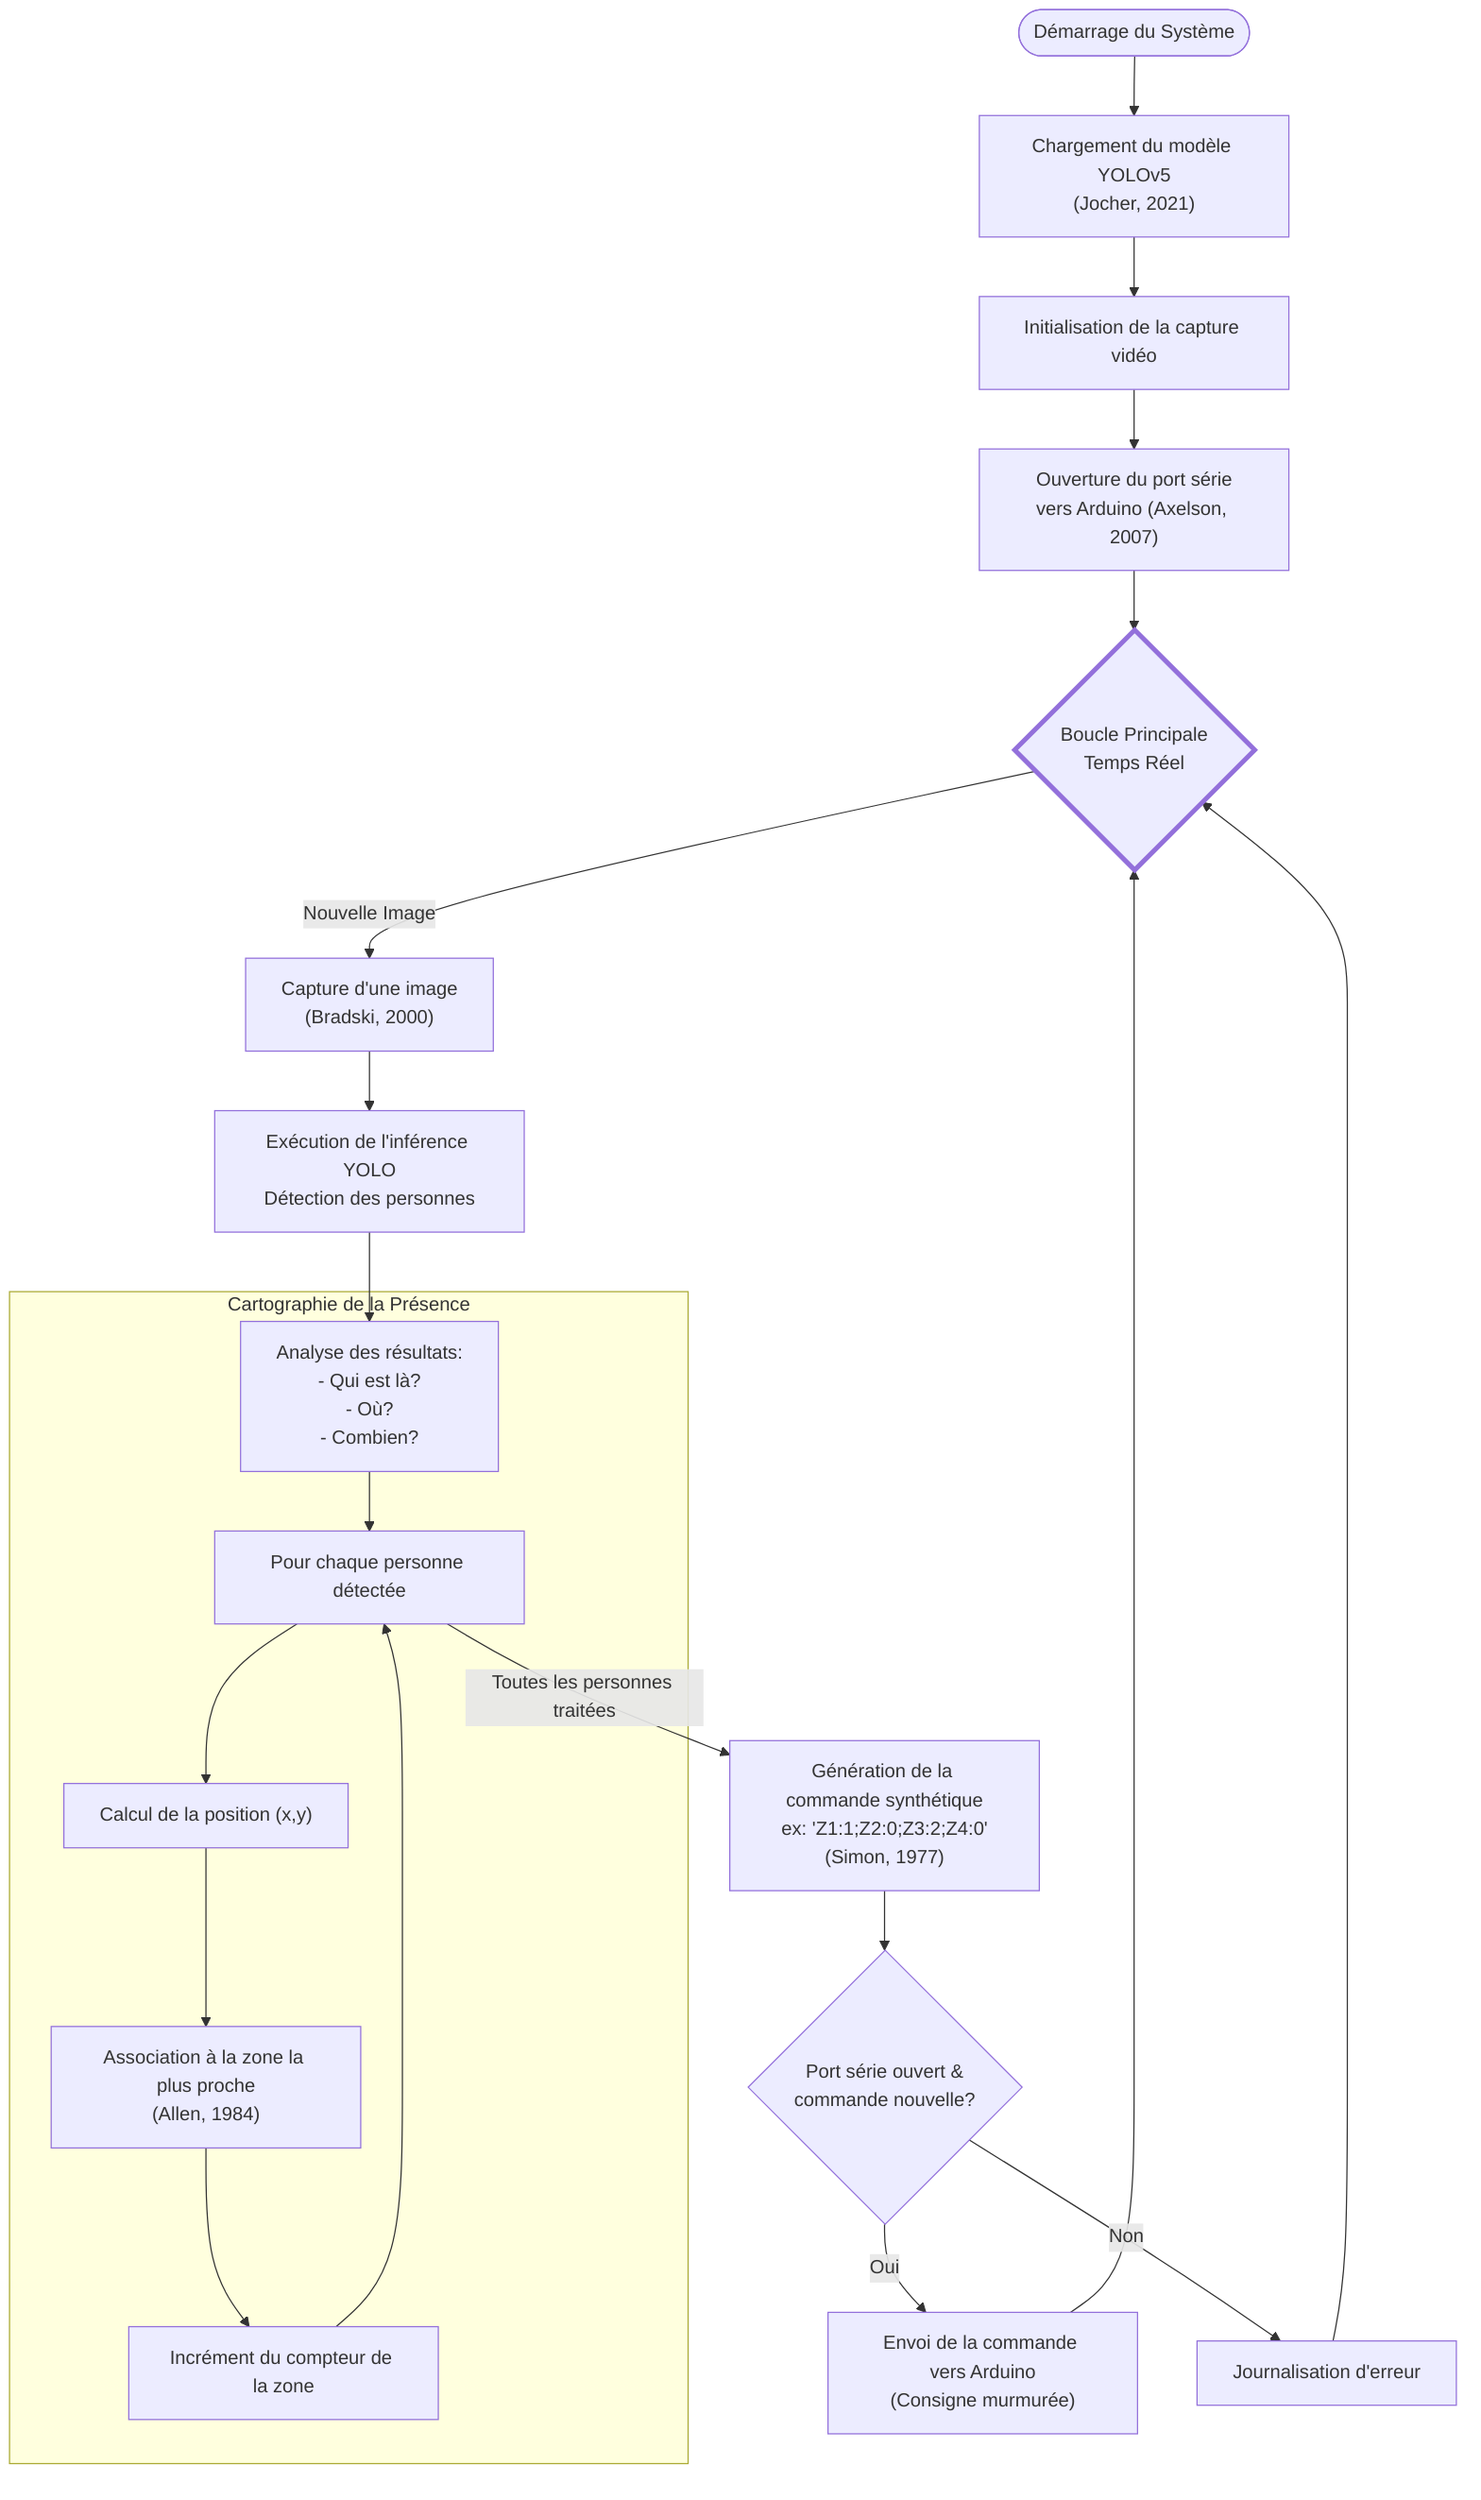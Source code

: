 flowchart TD
    A([Démarrage du Système]) --> B["Chargement du modèle YOLOv5<br/>(Jocher, 2021)"]
    B --> C[Initialisation de la capture vidéo]
    C --> D["Ouverture du port série<br/>vers Arduino (Axelson, 2007)"]
    D --> E{Boucle Principale<br/>Temps Réel}

    E -- "Nouvelle Image" --> F["Capture d'une image<br/>(Bradski, 2000)"]
    F --> G["Exécution de l'inférence YOLO<br/>Détection des personnes"]
    G --> H["Analyse des résultats:<br/>- Qui est là?<br/>- Où?<br/>- Combien?"]

    subgraph SG1 [Cartographie de la Présence]
        H --> I["Pour chaque personne détectée"]
        I --> J["Calcul de la position (x,y)"]
        J --> K["Association à la zone la plus proche<br/>(Allen, 1984)"]
        K --> L["Incrément du compteur de la zone"]
    end

    L --> I
    I -- "Toutes les personnes traitées" --> M["Génération de la commande synthétique<br/>ex: 'Z1:1;Z2:0;Z3:2;Z4:0'<br/>(Simon, 1977)"]
    M --> N{"Port série ouvert &<br/>commande nouvelle?"}
    N -- Oui --> O["Envoi de la commande vers Arduino<br/>(Consigne murmurée)"]
    N -- Non --> P["Journalisation d'erreur"]
    O --> E
    P --> E

    style E stroke-width:4px